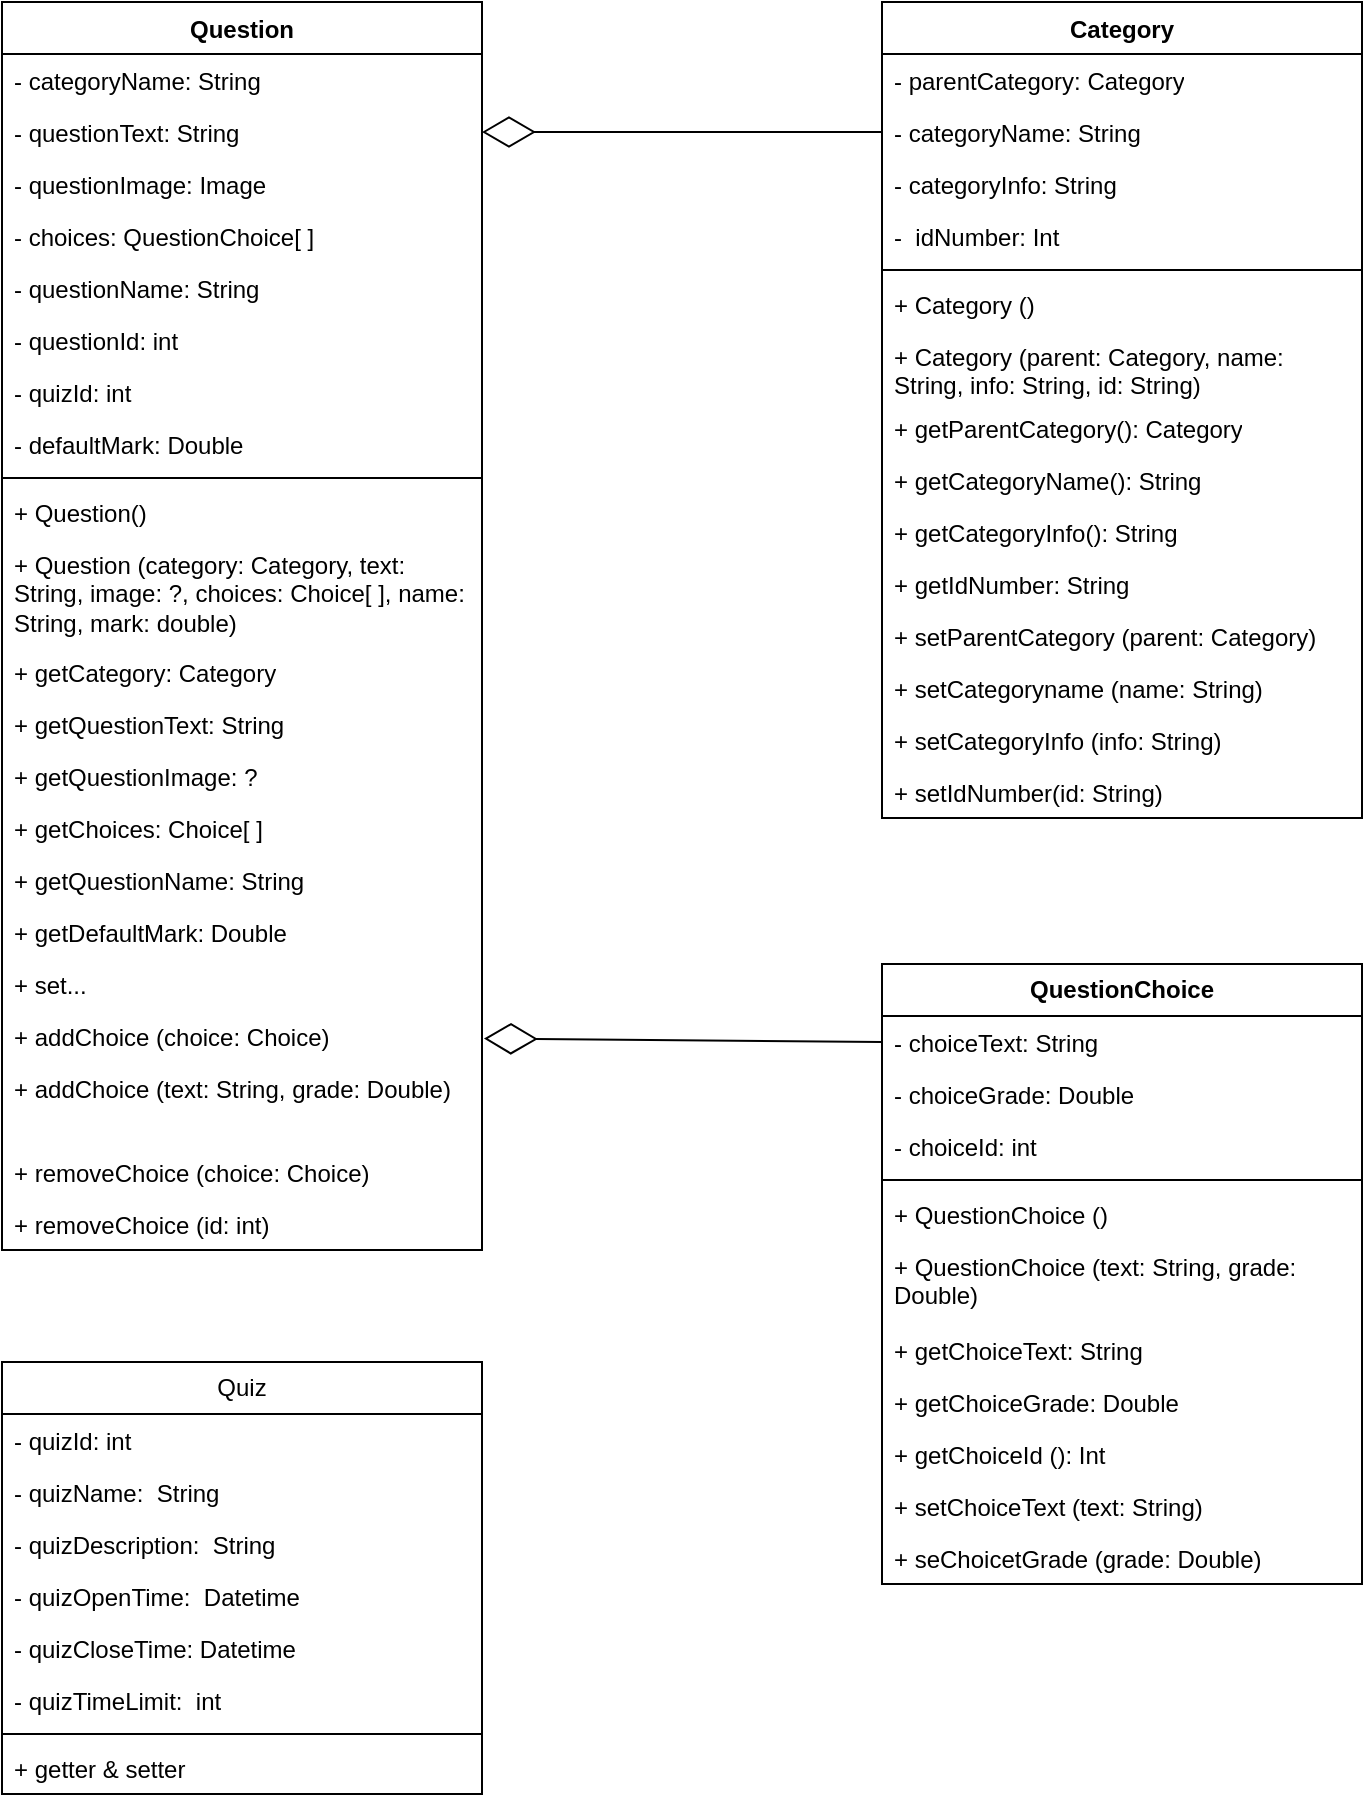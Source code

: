 <mxfile version="21.3.4" type="github">
  <diagram name="Page-1" id="iEXFpD6ePYfXSsEr01BG">
    <mxGraphModel dx="551" dy="332" grid="1" gridSize="10" guides="1" tooltips="1" connect="1" arrows="1" fold="1" page="1" pageScale="1.3" pageWidth="850" pageHeight="1100" math="0" shadow="0">
      <root>
        <mxCell id="0" />
        <mxCell id="1" parent="0" />
        <mxCell id="9SihU2n6uO6fo__Q_Y8v-2" value="Question" style="swimlane;fontStyle=1;align=center;verticalAlign=top;childLayout=stackLayout;horizontal=1;startSize=26;horizontalStack=0;resizeParent=1;resizeParentMax=0;resizeLast=0;collapsible=1;marginBottom=0;whiteSpace=wrap;html=1;" parent="1" vertex="1">
          <mxGeometry x="160" y="80" width="240" height="624" as="geometry" />
        </mxCell>
        <mxCell id="9SihU2n6uO6fo__Q_Y8v-17" value="- categoryName: String" style="text;strokeColor=none;fillColor=none;align=left;verticalAlign=top;spacingLeft=4;spacingRight=4;overflow=hidden;rotatable=0;points=[[0,0.5],[1,0.5]];portConstraint=eastwest;whiteSpace=wrap;html=1;" parent="9SihU2n6uO6fo__Q_Y8v-2" vertex="1">
          <mxGeometry y="26" width="240" height="26" as="geometry" />
        </mxCell>
        <mxCell id="9SihU2n6uO6fo__Q_Y8v-16" value="- questionText: String" style="text;strokeColor=none;fillColor=none;align=left;verticalAlign=top;spacingLeft=4;spacingRight=4;overflow=hidden;rotatable=0;points=[[0,0.5],[1,0.5]];portConstraint=eastwest;whiteSpace=wrap;html=1;" parent="9SihU2n6uO6fo__Q_Y8v-2" vertex="1">
          <mxGeometry y="52" width="240" height="26" as="geometry" />
        </mxCell>
        <mxCell id="9SihU2n6uO6fo__Q_Y8v-14" value="- questionImage: Image" style="text;strokeColor=none;fillColor=none;align=left;verticalAlign=top;spacingLeft=4;spacingRight=4;overflow=hidden;rotatable=0;points=[[0,0.5],[1,0.5]];portConstraint=eastwest;whiteSpace=wrap;html=1;" parent="9SihU2n6uO6fo__Q_Y8v-2" vertex="1">
          <mxGeometry y="78" width="240" height="26" as="geometry" />
        </mxCell>
        <mxCell id="9SihU2n6uO6fo__Q_Y8v-13" value="- choices: QuestionChoice[ ]" style="text;strokeColor=none;fillColor=none;align=left;verticalAlign=top;spacingLeft=4;spacingRight=4;overflow=hidden;rotatable=0;points=[[0,0.5],[1,0.5]];portConstraint=eastwest;whiteSpace=wrap;html=1;" parent="9SihU2n6uO6fo__Q_Y8v-2" vertex="1">
          <mxGeometry y="104" width="240" height="26" as="geometry" />
        </mxCell>
        <mxCell id="9SihU2n6uO6fo__Q_Y8v-15" value="- questionName: String" style="text;strokeColor=none;fillColor=none;align=left;verticalAlign=top;spacingLeft=4;spacingRight=4;overflow=hidden;rotatable=0;points=[[0,0.5],[1,0.5]];portConstraint=eastwest;whiteSpace=wrap;html=1;" parent="9SihU2n6uO6fo__Q_Y8v-2" vertex="1">
          <mxGeometry y="130" width="240" height="26" as="geometry" />
        </mxCell>
        <mxCell id="tFFOEqSoFVfVNrA13WwJ-8" value="- questionId: int" style="text;strokeColor=none;fillColor=none;align=left;verticalAlign=top;spacingLeft=4;spacingRight=4;overflow=hidden;rotatable=0;points=[[0,0.5],[1,0.5]];portConstraint=eastwest;whiteSpace=wrap;html=1;" parent="9SihU2n6uO6fo__Q_Y8v-2" vertex="1">
          <mxGeometry y="156" width="240" height="26" as="geometry" />
        </mxCell>
        <mxCell id="tFFOEqSoFVfVNrA13WwJ-9" value="- quizId: int" style="text;strokeColor=none;fillColor=none;align=left;verticalAlign=top;spacingLeft=4;spacingRight=4;overflow=hidden;rotatable=0;points=[[0,0.5],[1,0.5]];portConstraint=eastwest;whiteSpace=wrap;html=1;" parent="9SihU2n6uO6fo__Q_Y8v-2" vertex="1">
          <mxGeometry y="182" width="240" height="26" as="geometry" />
        </mxCell>
        <mxCell id="9SihU2n6uO6fo__Q_Y8v-10" value="- defaultMark: Double" style="text;strokeColor=none;fillColor=none;align=left;verticalAlign=top;spacingLeft=4;spacingRight=4;overflow=hidden;rotatable=0;points=[[0,0.5],[1,0.5]];portConstraint=eastwest;whiteSpace=wrap;html=1;" parent="9SihU2n6uO6fo__Q_Y8v-2" vertex="1">
          <mxGeometry y="208" width="240" height="26" as="geometry" />
        </mxCell>
        <mxCell id="9SihU2n6uO6fo__Q_Y8v-4" value="" style="line;strokeWidth=1;fillColor=none;align=left;verticalAlign=middle;spacingTop=-1;spacingLeft=3;spacingRight=3;rotatable=0;labelPosition=right;points=[];portConstraint=eastwest;strokeColor=inherit;" parent="9SihU2n6uO6fo__Q_Y8v-2" vertex="1">
          <mxGeometry y="234" width="240" height="8" as="geometry" />
        </mxCell>
        <mxCell id="SBRdZnoRS1UI4Me9oVWa-37" value="+ Question()" style="text;strokeColor=none;fillColor=none;align=left;verticalAlign=top;spacingLeft=4;spacingRight=4;overflow=hidden;rotatable=0;points=[[0,0.5],[1,0.5]];portConstraint=eastwest;whiteSpace=wrap;html=1;" parent="9SihU2n6uO6fo__Q_Y8v-2" vertex="1">
          <mxGeometry y="242" width="240" height="26" as="geometry" />
        </mxCell>
        <mxCell id="SBRdZnoRS1UI4Me9oVWa-38" value="+ Question (category: Category, text: String, image: ?, choices: Choice[ ], name: String, mark: double)" style="text;strokeColor=none;fillColor=none;align=left;verticalAlign=top;spacingLeft=4;spacingRight=4;overflow=hidden;rotatable=0;points=[[0,0.5],[1,0.5]];portConstraint=eastwest;whiteSpace=wrap;html=1;" parent="9SihU2n6uO6fo__Q_Y8v-2" vertex="1">
          <mxGeometry y="268" width="240" height="54" as="geometry" />
        </mxCell>
        <mxCell id="9SihU2n6uO6fo__Q_Y8v-5" value="+ getCategory: Category&lt;br&gt;" style="text;strokeColor=none;fillColor=none;align=left;verticalAlign=top;spacingLeft=4;spacingRight=4;overflow=hidden;rotatable=0;points=[[0,0.5],[1,0.5]];portConstraint=eastwest;whiteSpace=wrap;html=1;" parent="9SihU2n6uO6fo__Q_Y8v-2" vertex="1">
          <mxGeometry y="322" width="240" height="26" as="geometry" />
        </mxCell>
        <mxCell id="9SihU2n6uO6fo__Q_Y8v-20" value="+ getQuestionText: String" style="text;strokeColor=none;fillColor=none;align=left;verticalAlign=top;spacingLeft=4;spacingRight=4;overflow=hidden;rotatable=0;points=[[0,0.5],[1,0.5]];portConstraint=eastwest;whiteSpace=wrap;html=1;" parent="9SihU2n6uO6fo__Q_Y8v-2" vertex="1">
          <mxGeometry y="348" width="240" height="26" as="geometry" />
        </mxCell>
        <mxCell id="SBRdZnoRS1UI4Me9oVWa-21" value="+ getQuestionImage: ?" style="text;strokeColor=none;fillColor=none;align=left;verticalAlign=top;spacingLeft=4;spacingRight=4;overflow=hidden;rotatable=0;points=[[0,0.5],[1,0.5]];portConstraint=eastwest;whiteSpace=wrap;html=1;" parent="9SihU2n6uO6fo__Q_Y8v-2" vertex="1">
          <mxGeometry y="374" width="240" height="26" as="geometry" />
        </mxCell>
        <mxCell id="SBRdZnoRS1UI4Me9oVWa-22" value="+ getChoices: Choice[ ]" style="text;strokeColor=none;fillColor=none;align=left;verticalAlign=top;spacingLeft=4;spacingRight=4;overflow=hidden;rotatable=0;points=[[0,0.5],[1,0.5]];portConstraint=eastwest;whiteSpace=wrap;html=1;" parent="9SihU2n6uO6fo__Q_Y8v-2" vertex="1">
          <mxGeometry y="400" width="240" height="26" as="geometry" />
        </mxCell>
        <mxCell id="SBRdZnoRS1UI4Me9oVWa-23" value="+ getQuestionName: String" style="text;strokeColor=none;fillColor=none;align=left;verticalAlign=top;spacingLeft=4;spacingRight=4;overflow=hidden;rotatable=0;points=[[0,0.5],[1,0.5]];portConstraint=eastwest;whiteSpace=wrap;html=1;" parent="9SihU2n6uO6fo__Q_Y8v-2" vertex="1">
          <mxGeometry y="426" width="240" height="26" as="geometry" />
        </mxCell>
        <mxCell id="SBRdZnoRS1UI4Me9oVWa-27" value="+ getDefaultMark: Double" style="text;strokeColor=none;fillColor=none;align=left;verticalAlign=top;spacingLeft=4;spacingRight=4;overflow=hidden;rotatable=0;points=[[0,0.5],[1,0.5]];portConstraint=eastwest;whiteSpace=wrap;html=1;" parent="9SihU2n6uO6fo__Q_Y8v-2" vertex="1">
          <mxGeometry y="452" width="240" height="26" as="geometry" />
        </mxCell>
        <mxCell id="SBRdZnoRS1UI4Me9oVWa-28" value="+ set..." style="text;strokeColor=none;fillColor=none;align=left;verticalAlign=top;spacingLeft=4;spacingRight=4;overflow=hidden;rotatable=0;points=[[0,0.5],[1,0.5]];portConstraint=eastwest;whiteSpace=wrap;html=1;" parent="9SihU2n6uO6fo__Q_Y8v-2" vertex="1">
          <mxGeometry y="478" width="240" height="26" as="geometry" />
        </mxCell>
        <mxCell id="SBRdZnoRS1UI4Me9oVWa-32" value="+ addChoice (choice: Choice)" style="text;strokeColor=none;fillColor=none;align=left;verticalAlign=top;spacingLeft=4;spacingRight=4;overflow=hidden;rotatable=0;points=[[0,0.5],[1,0.5]];portConstraint=eastwest;whiteSpace=wrap;html=1;" parent="9SihU2n6uO6fo__Q_Y8v-2" vertex="1">
          <mxGeometry y="504" width="240" height="26" as="geometry" />
        </mxCell>
        <mxCell id="SBRdZnoRS1UI4Me9oVWa-33" value="+ addChoice (text: String, grade: Double)&amp;nbsp;&amp;nbsp;" style="text;strokeColor=none;fillColor=none;align=left;verticalAlign=top;spacingLeft=4;spacingRight=4;overflow=hidden;rotatable=0;points=[[0,0.5],[1,0.5]];portConstraint=eastwest;whiteSpace=wrap;html=1;" parent="9SihU2n6uO6fo__Q_Y8v-2" vertex="1">
          <mxGeometry y="530" width="240" height="42" as="geometry" />
        </mxCell>
        <mxCell id="SBRdZnoRS1UI4Me9oVWa-35" value="+ removeChoice (choice: Choice)" style="text;strokeColor=none;fillColor=none;align=left;verticalAlign=top;spacingLeft=4;spacingRight=4;overflow=hidden;rotatable=0;points=[[0,0.5],[1,0.5]];portConstraint=eastwest;whiteSpace=wrap;html=1;" parent="9SihU2n6uO6fo__Q_Y8v-2" vertex="1">
          <mxGeometry y="572" width="240" height="26" as="geometry" />
        </mxCell>
        <mxCell id="SBRdZnoRS1UI4Me9oVWa-36" value="+ removeChoice (id: int)" style="text;strokeColor=none;fillColor=none;align=left;verticalAlign=top;spacingLeft=4;spacingRight=4;overflow=hidden;rotatable=0;points=[[0,0.5],[1,0.5]];portConstraint=eastwest;whiteSpace=wrap;html=1;" parent="9SihU2n6uO6fo__Q_Y8v-2" vertex="1">
          <mxGeometry y="598" width="240" height="26" as="geometry" />
        </mxCell>
        <mxCell id="9SihU2n6uO6fo__Q_Y8v-6" value="&lt;b&gt;QuestionChoice&lt;/b&gt;" style="swimlane;fontStyle=0;childLayout=stackLayout;horizontal=1;startSize=26;fillColor=none;horizontalStack=0;resizeParent=1;resizeParentMax=0;resizeLast=0;collapsible=1;marginBottom=0;whiteSpace=wrap;html=1;" parent="1" vertex="1">
          <mxGeometry x="600" y="561" width="240" height="310" as="geometry" />
        </mxCell>
        <mxCell id="9SihU2n6uO6fo__Q_Y8v-7" value="- choiceText: String" style="text;strokeColor=none;fillColor=none;align=left;verticalAlign=top;spacingLeft=4;spacingRight=4;overflow=hidden;rotatable=0;points=[[0,0.5],[1,0.5]];portConstraint=eastwest;whiteSpace=wrap;html=1;" parent="9SihU2n6uO6fo__Q_Y8v-6" vertex="1">
          <mxGeometry y="26" width="240" height="26" as="geometry" />
        </mxCell>
        <mxCell id="9SihU2n6uO6fo__Q_Y8v-8" value="- choiceGrade: Double" style="text;strokeColor=none;fillColor=none;align=left;verticalAlign=top;spacingLeft=4;spacingRight=4;overflow=hidden;rotatable=0;points=[[0,0.5],[1,0.5]];portConstraint=eastwest;whiteSpace=wrap;html=1;" parent="9SihU2n6uO6fo__Q_Y8v-6" vertex="1">
          <mxGeometry y="52" width="240" height="26" as="geometry" />
        </mxCell>
        <mxCell id="SBRdZnoRS1UI4Me9oVWa-34" value="- choiceId: int&amp;nbsp;" style="text;strokeColor=none;fillColor=none;align=left;verticalAlign=top;spacingLeft=4;spacingRight=4;overflow=hidden;rotatable=0;points=[[0,0.5],[1,0.5]];portConstraint=eastwest;whiteSpace=wrap;html=1;" parent="9SihU2n6uO6fo__Q_Y8v-6" vertex="1">
          <mxGeometry y="78" width="240" height="26" as="geometry" />
        </mxCell>
        <mxCell id="9SihU2n6uO6fo__Q_Y8v-18" value="" style="line;strokeWidth=1;fillColor=none;align=left;verticalAlign=middle;spacingTop=-1;spacingLeft=3;spacingRight=3;rotatable=0;labelPosition=right;points=[];portConstraint=eastwest;strokeColor=inherit;" parent="9SihU2n6uO6fo__Q_Y8v-6" vertex="1">
          <mxGeometry y="104" width="240" height="8" as="geometry" />
        </mxCell>
        <mxCell id="SBRdZnoRS1UI4Me9oVWa-40" value="+ QuestionChoice ()" style="text;strokeColor=none;fillColor=none;align=left;verticalAlign=top;spacingLeft=4;spacingRight=4;overflow=hidden;rotatable=0;points=[[0,0.5],[1,0.5]];portConstraint=eastwest;whiteSpace=wrap;html=1;" parent="9SihU2n6uO6fo__Q_Y8v-6" vertex="1">
          <mxGeometry y="112" width="240" height="26" as="geometry" />
        </mxCell>
        <mxCell id="SBRdZnoRS1UI4Me9oVWa-41" value="+ QuestionChoice (text: String, grade: Double)" style="text;strokeColor=none;fillColor=none;align=left;verticalAlign=top;spacingLeft=4;spacingRight=4;overflow=hidden;rotatable=0;points=[[0,0.5],[1,0.5]];portConstraint=eastwest;whiteSpace=wrap;html=1;" parent="9SihU2n6uO6fo__Q_Y8v-6" vertex="1">
          <mxGeometry y="138" width="240" height="42" as="geometry" />
        </mxCell>
        <mxCell id="9SihU2n6uO6fo__Q_Y8v-19" value="+ getChoiceText: String" style="text;strokeColor=none;fillColor=none;align=left;verticalAlign=top;spacingLeft=4;spacingRight=4;overflow=hidden;rotatable=0;points=[[0,0.5],[1,0.5]];portConstraint=eastwest;whiteSpace=wrap;html=1;" parent="9SihU2n6uO6fo__Q_Y8v-6" vertex="1">
          <mxGeometry y="180" width="240" height="26" as="geometry" />
        </mxCell>
        <mxCell id="SBRdZnoRS1UI4Me9oVWa-29" value="+ getChoiceGrade: Double" style="text;strokeColor=none;fillColor=none;align=left;verticalAlign=top;spacingLeft=4;spacingRight=4;overflow=hidden;rotatable=0;points=[[0,0.5],[1,0.5]];portConstraint=eastwest;whiteSpace=wrap;html=1;" parent="9SihU2n6uO6fo__Q_Y8v-6" vertex="1">
          <mxGeometry y="206" width="240" height="26" as="geometry" />
        </mxCell>
        <mxCell id="SBRdZnoRS1UI4Me9oVWa-39" value="+ getChoiceId (): Int" style="text;strokeColor=none;fillColor=none;align=left;verticalAlign=top;spacingLeft=4;spacingRight=4;overflow=hidden;rotatable=0;points=[[0,0.5],[1,0.5]];portConstraint=eastwest;whiteSpace=wrap;html=1;" parent="9SihU2n6uO6fo__Q_Y8v-6" vertex="1">
          <mxGeometry y="232" width="240" height="26" as="geometry" />
        </mxCell>
        <mxCell id="SBRdZnoRS1UI4Me9oVWa-30" value="+ setChoiceText (text: String)&lt;br&gt;" style="text;strokeColor=none;fillColor=none;align=left;verticalAlign=top;spacingLeft=4;spacingRight=4;overflow=hidden;rotatable=0;points=[[0,0.5],[1,0.5]];portConstraint=eastwest;whiteSpace=wrap;html=1;" parent="9SihU2n6uO6fo__Q_Y8v-6" vertex="1">
          <mxGeometry y="258" width="240" height="26" as="geometry" />
        </mxCell>
        <mxCell id="SBRdZnoRS1UI4Me9oVWa-31" value="+ seChoicetGrade (grade: Double)" style="text;strokeColor=none;fillColor=none;align=left;verticalAlign=top;spacingLeft=4;spacingRight=4;overflow=hidden;rotatable=0;points=[[0,0.5],[1,0.5]];portConstraint=eastwest;whiteSpace=wrap;html=1;" parent="9SihU2n6uO6fo__Q_Y8v-6" vertex="1">
          <mxGeometry y="284" width="240" height="26" as="geometry" />
        </mxCell>
        <mxCell id="SBRdZnoRS1UI4Me9oVWa-1" value="Category" style="swimlane;fontStyle=1;align=center;verticalAlign=top;childLayout=stackLayout;horizontal=1;startSize=26;horizontalStack=0;resizeParent=1;resizeParentMax=0;resizeLast=0;collapsible=1;marginBottom=0;whiteSpace=wrap;html=1;" parent="1" vertex="1">
          <mxGeometry x="600" y="80" width="240" height="408" as="geometry" />
        </mxCell>
        <mxCell id="SBRdZnoRS1UI4Me9oVWa-2" value="- parentCategory: Category" style="text;strokeColor=none;fillColor=none;align=left;verticalAlign=top;spacingLeft=4;spacingRight=4;overflow=hidden;rotatable=0;points=[[0,0.5],[1,0.5]];portConstraint=eastwest;whiteSpace=wrap;html=1;" parent="SBRdZnoRS1UI4Me9oVWa-1" vertex="1">
          <mxGeometry y="26" width="240" height="26" as="geometry" />
        </mxCell>
        <mxCell id="SBRdZnoRS1UI4Me9oVWa-5" value="- categoryName: String" style="text;strokeColor=none;fillColor=none;align=left;verticalAlign=top;spacingLeft=4;spacingRight=4;overflow=hidden;rotatable=0;points=[[0,0.5],[1,0.5]];portConstraint=eastwest;whiteSpace=wrap;html=1;" parent="SBRdZnoRS1UI4Me9oVWa-1" vertex="1">
          <mxGeometry y="52" width="240" height="26" as="geometry" />
        </mxCell>
        <mxCell id="SBRdZnoRS1UI4Me9oVWa-6" value="- categoryInfo: String" style="text;strokeColor=none;fillColor=none;align=left;verticalAlign=top;spacingLeft=4;spacingRight=4;overflow=hidden;rotatable=0;points=[[0,0.5],[1,0.5]];portConstraint=eastwest;whiteSpace=wrap;html=1;" parent="SBRdZnoRS1UI4Me9oVWa-1" vertex="1">
          <mxGeometry y="78" width="240" height="26" as="geometry" />
        </mxCell>
        <mxCell id="SBRdZnoRS1UI4Me9oVWa-7" value="-&amp;nbsp; idNumber: Int" style="text;strokeColor=none;fillColor=none;align=left;verticalAlign=top;spacingLeft=4;spacingRight=4;overflow=hidden;rotatable=0;points=[[0,0.5],[1,0.5]];portConstraint=eastwest;whiteSpace=wrap;html=1;" parent="SBRdZnoRS1UI4Me9oVWa-1" vertex="1">
          <mxGeometry y="104" width="240" height="26" as="geometry" />
        </mxCell>
        <mxCell id="SBRdZnoRS1UI4Me9oVWa-3" value="" style="line;strokeWidth=1;fillColor=none;align=left;verticalAlign=middle;spacingTop=-1;spacingLeft=3;spacingRight=3;rotatable=0;labelPosition=right;points=[];portConstraint=eastwest;strokeColor=inherit;" parent="SBRdZnoRS1UI4Me9oVWa-1" vertex="1">
          <mxGeometry y="130" width="240" height="8" as="geometry" />
        </mxCell>
        <mxCell id="SBRdZnoRS1UI4Me9oVWa-42" value="+ Category ()" style="text;strokeColor=none;fillColor=none;align=left;verticalAlign=top;spacingLeft=4;spacingRight=4;overflow=hidden;rotatable=0;points=[[0,0.5],[1,0.5]];portConstraint=eastwest;whiteSpace=wrap;html=1;" parent="SBRdZnoRS1UI4Me9oVWa-1" vertex="1">
          <mxGeometry y="138" width="240" height="26" as="geometry" />
        </mxCell>
        <mxCell id="SBRdZnoRS1UI4Me9oVWa-43" value="+ Category (parent: Category, name: String, info: String, id: String)" style="text;strokeColor=none;fillColor=none;align=left;verticalAlign=top;spacingLeft=4;spacingRight=4;overflow=hidden;rotatable=0;points=[[0,0.5],[1,0.5]];portConstraint=eastwest;whiteSpace=wrap;html=1;" parent="SBRdZnoRS1UI4Me9oVWa-1" vertex="1">
          <mxGeometry y="164" width="240" height="36" as="geometry" />
        </mxCell>
        <mxCell id="SBRdZnoRS1UI4Me9oVWa-4" value="+ getParentCategory(): Category" style="text;strokeColor=none;fillColor=none;align=left;verticalAlign=top;spacingLeft=4;spacingRight=4;overflow=hidden;rotatable=0;points=[[0,0.5],[1,0.5]];portConstraint=eastwest;whiteSpace=wrap;html=1;" parent="SBRdZnoRS1UI4Me9oVWa-1" vertex="1">
          <mxGeometry y="200" width="240" height="26" as="geometry" />
        </mxCell>
        <mxCell id="SBRdZnoRS1UI4Me9oVWa-9" value="+ getCategoryName(): String" style="text;strokeColor=none;fillColor=none;align=left;verticalAlign=top;spacingLeft=4;spacingRight=4;overflow=hidden;rotatable=0;points=[[0,0.5],[1,0.5]];portConstraint=eastwest;whiteSpace=wrap;html=1;" parent="SBRdZnoRS1UI4Me9oVWa-1" vertex="1">
          <mxGeometry y="226" width="240" height="26" as="geometry" />
        </mxCell>
        <mxCell id="SBRdZnoRS1UI4Me9oVWa-10" value="+ getCategoryInfo(): String" style="text;strokeColor=none;fillColor=none;align=left;verticalAlign=top;spacingLeft=4;spacingRight=4;overflow=hidden;rotatable=0;points=[[0,0.5],[1,0.5]];portConstraint=eastwest;whiteSpace=wrap;html=1;" parent="SBRdZnoRS1UI4Me9oVWa-1" vertex="1">
          <mxGeometry y="252" width="240" height="26" as="geometry" />
        </mxCell>
        <mxCell id="SBRdZnoRS1UI4Me9oVWa-11" value="+ getIdNumber: String" style="text;strokeColor=none;fillColor=none;align=left;verticalAlign=top;spacingLeft=4;spacingRight=4;overflow=hidden;rotatable=0;points=[[0,0.5],[1,0.5]];portConstraint=eastwest;whiteSpace=wrap;html=1;" parent="SBRdZnoRS1UI4Me9oVWa-1" vertex="1">
          <mxGeometry y="278" width="240" height="26" as="geometry" />
        </mxCell>
        <mxCell id="SBRdZnoRS1UI4Me9oVWa-12" value="+ setParentCategory (parent: Category)" style="text;strokeColor=none;fillColor=none;align=left;verticalAlign=top;spacingLeft=4;spacingRight=4;overflow=hidden;rotatable=0;points=[[0,0.5],[1,0.5]];portConstraint=eastwest;whiteSpace=wrap;html=1;" parent="SBRdZnoRS1UI4Me9oVWa-1" vertex="1">
          <mxGeometry y="304" width="240" height="26" as="geometry" />
        </mxCell>
        <mxCell id="SBRdZnoRS1UI4Me9oVWa-13" value="+ setCategoryname (name: String)" style="text;strokeColor=none;fillColor=none;align=left;verticalAlign=top;spacingLeft=4;spacingRight=4;overflow=hidden;rotatable=0;points=[[0,0.5],[1,0.5]];portConstraint=eastwest;whiteSpace=wrap;html=1;" parent="SBRdZnoRS1UI4Me9oVWa-1" vertex="1">
          <mxGeometry y="330" width="240" height="26" as="geometry" />
        </mxCell>
        <mxCell id="SBRdZnoRS1UI4Me9oVWa-14" value="+ setCategoryInfo (info: String)" style="text;strokeColor=none;fillColor=none;align=left;verticalAlign=top;spacingLeft=4;spacingRight=4;overflow=hidden;rotatable=0;points=[[0,0.5],[1,0.5]];portConstraint=eastwest;whiteSpace=wrap;html=1;" parent="SBRdZnoRS1UI4Me9oVWa-1" vertex="1">
          <mxGeometry y="356" width="240" height="26" as="geometry" />
        </mxCell>
        <mxCell id="SBRdZnoRS1UI4Me9oVWa-15" value="+ setIdNumber(id: String)" style="text;strokeColor=none;fillColor=none;align=left;verticalAlign=top;spacingLeft=4;spacingRight=4;overflow=hidden;rotatable=0;points=[[0,0.5],[1,0.5]];portConstraint=eastwest;whiteSpace=wrap;html=1;" parent="SBRdZnoRS1UI4Me9oVWa-1" vertex="1">
          <mxGeometry y="382" width="240" height="26" as="geometry" />
        </mxCell>
        <mxCell id="SBRdZnoRS1UI4Me9oVWa-17" value="" style="endArrow=diamondThin;endFill=0;endSize=24;html=1;rounded=0;exitX=0;exitY=0.5;exitDx=0;exitDy=0;entryX=1.004;entryY=0.972;entryDx=0;entryDy=0;entryPerimeter=0;" parent="1" source="9SihU2n6uO6fo__Q_Y8v-7" edge="1">
          <mxGeometry width="160" relative="1" as="geometry">
            <mxPoint x="500" y="561" as="sourcePoint" />
            <mxPoint x="400.96" y="598.272" as="targetPoint" />
            <Array as="points" />
          </mxGeometry>
        </mxCell>
        <mxCell id="SBRdZnoRS1UI4Me9oVWa-20" value="" style="endArrow=diamondThin;endFill=0;endSize=24;html=1;rounded=0;exitX=0;exitY=0.5;exitDx=0;exitDy=0;entryX=1;entryY=0.5;entryDx=0;entryDy=0;" parent="1" source="SBRdZnoRS1UI4Me9oVWa-5" target="9SihU2n6uO6fo__Q_Y8v-16" edge="1">
          <mxGeometry width="160" relative="1" as="geometry">
            <mxPoint x="530" y="274" as="sourcePoint" />
            <mxPoint x="320" y="110" as="targetPoint" />
            <Array as="points" />
          </mxGeometry>
        </mxCell>
        <mxCell id="tFFOEqSoFVfVNrA13WwJ-1" value="Quiz" style="swimlane;fontStyle=0;childLayout=stackLayout;horizontal=1;startSize=26;fillColor=none;horizontalStack=0;resizeParent=1;resizeParentMax=0;resizeLast=0;collapsible=1;marginBottom=0;whiteSpace=wrap;html=1;" parent="1" vertex="1">
          <mxGeometry x="160" y="760" width="240" height="216" as="geometry" />
        </mxCell>
        <mxCell id="tFFOEqSoFVfVNrA13WwJ-10" value="- quizId: int" style="text;strokeColor=none;fillColor=none;align=left;verticalAlign=top;spacingLeft=4;spacingRight=4;overflow=hidden;rotatable=0;points=[[0,0.5],[1,0.5]];portConstraint=eastwest;whiteSpace=wrap;html=1;" parent="tFFOEqSoFVfVNrA13WwJ-1" vertex="1">
          <mxGeometry y="26" width="240" height="26" as="geometry" />
        </mxCell>
        <mxCell id="tFFOEqSoFVfVNrA13WwJ-3" value="- quizName:&amp;nbsp; String" style="text;strokeColor=none;fillColor=none;align=left;verticalAlign=top;spacingLeft=4;spacingRight=4;overflow=hidden;rotatable=0;points=[[0,0.5],[1,0.5]];portConstraint=eastwest;whiteSpace=wrap;html=1;" parent="tFFOEqSoFVfVNrA13WwJ-1" vertex="1">
          <mxGeometry y="52" width="240" height="26" as="geometry" />
        </mxCell>
        <mxCell id="tFFOEqSoFVfVNrA13WwJ-4" value="- quizDescription:&amp;nbsp; String" style="text;strokeColor=none;fillColor=none;align=left;verticalAlign=top;spacingLeft=4;spacingRight=4;overflow=hidden;rotatable=0;points=[[0,0.5],[1,0.5]];portConstraint=eastwest;whiteSpace=wrap;html=1;" parent="tFFOEqSoFVfVNrA13WwJ-1" vertex="1">
          <mxGeometry y="78" width="240" height="26" as="geometry" />
        </mxCell>
        <mxCell id="tFFOEqSoFVfVNrA13WwJ-11" value="- quizOpenTime:&amp;nbsp; Datetime" style="text;strokeColor=none;fillColor=none;align=left;verticalAlign=top;spacingLeft=4;spacingRight=4;overflow=hidden;rotatable=0;points=[[0,0.5],[1,0.5]];portConstraint=eastwest;whiteSpace=wrap;html=1;" parent="tFFOEqSoFVfVNrA13WwJ-1" vertex="1">
          <mxGeometry y="104" width="240" height="26" as="geometry" />
        </mxCell>
        <mxCell id="tFFOEqSoFVfVNrA13WwJ-12" value="- quizCloseTime: Datetime" style="text;strokeColor=none;fillColor=none;align=left;verticalAlign=top;spacingLeft=4;spacingRight=4;overflow=hidden;rotatable=0;points=[[0,0.5],[1,0.5]];portConstraint=eastwest;whiteSpace=wrap;html=1;" parent="tFFOEqSoFVfVNrA13WwJ-1" vertex="1">
          <mxGeometry y="130" width="240" height="26" as="geometry" />
        </mxCell>
        <mxCell id="tFFOEqSoFVfVNrA13WwJ-13" value="- quizTimeLimit:&amp;nbsp; int" style="text;strokeColor=none;fillColor=none;align=left;verticalAlign=top;spacingLeft=4;spacingRight=4;overflow=hidden;rotatable=0;points=[[0,0.5],[1,0.5]];portConstraint=eastwest;whiteSpace=wrap;html=1;" parent="tFFOEqSoFVfVNrA13WwJ-1" vertex="1">
          <mxGeometry y="156" width="240" height="26" as="geometry" />
        </mxCell>
        <mxCell id="tFFOEqSoFVfVNrA13WwJ-15" value="" style="line;strokeWidth=1;fillColor=none;align=left;verticalAlign=middle;spacingTop=-1;spacingLeft=3;spacingRight=3;rotatable=0;labelPosition=right;points=[];portConstraint=eastwest;strokeColor=inherit;" parent="tFFOEqSoFVfVNrA13WwJ-1" vertex="1">
          <mxGeometry y="182" width="240" height="8" as="geometry" />
        </mxCell>
        <mxCell id="tFFOEqSoFVfVNrA13WwJ-16" value="+ getter &amp;amp; setter" style="text;strokeColor=none;fillColor=none;align=left;verticalAlign=top;spacingLeft=4;spacingRight=4;overflow=hidden;rotatable=0;points=[[0,0.5],[1,0.5]];portConstraint=eastwest;whiteSpace=wrap;html=1;" parent="tFFOEqSoFVfVNrA13WwJ-1" vertex="1">
          <mxGeometry y="190" width="240" height="26" as="geometry" />
        </mxCell>
      </root>
    </mxGraphModel>
  </diagram>
</mxfile>
